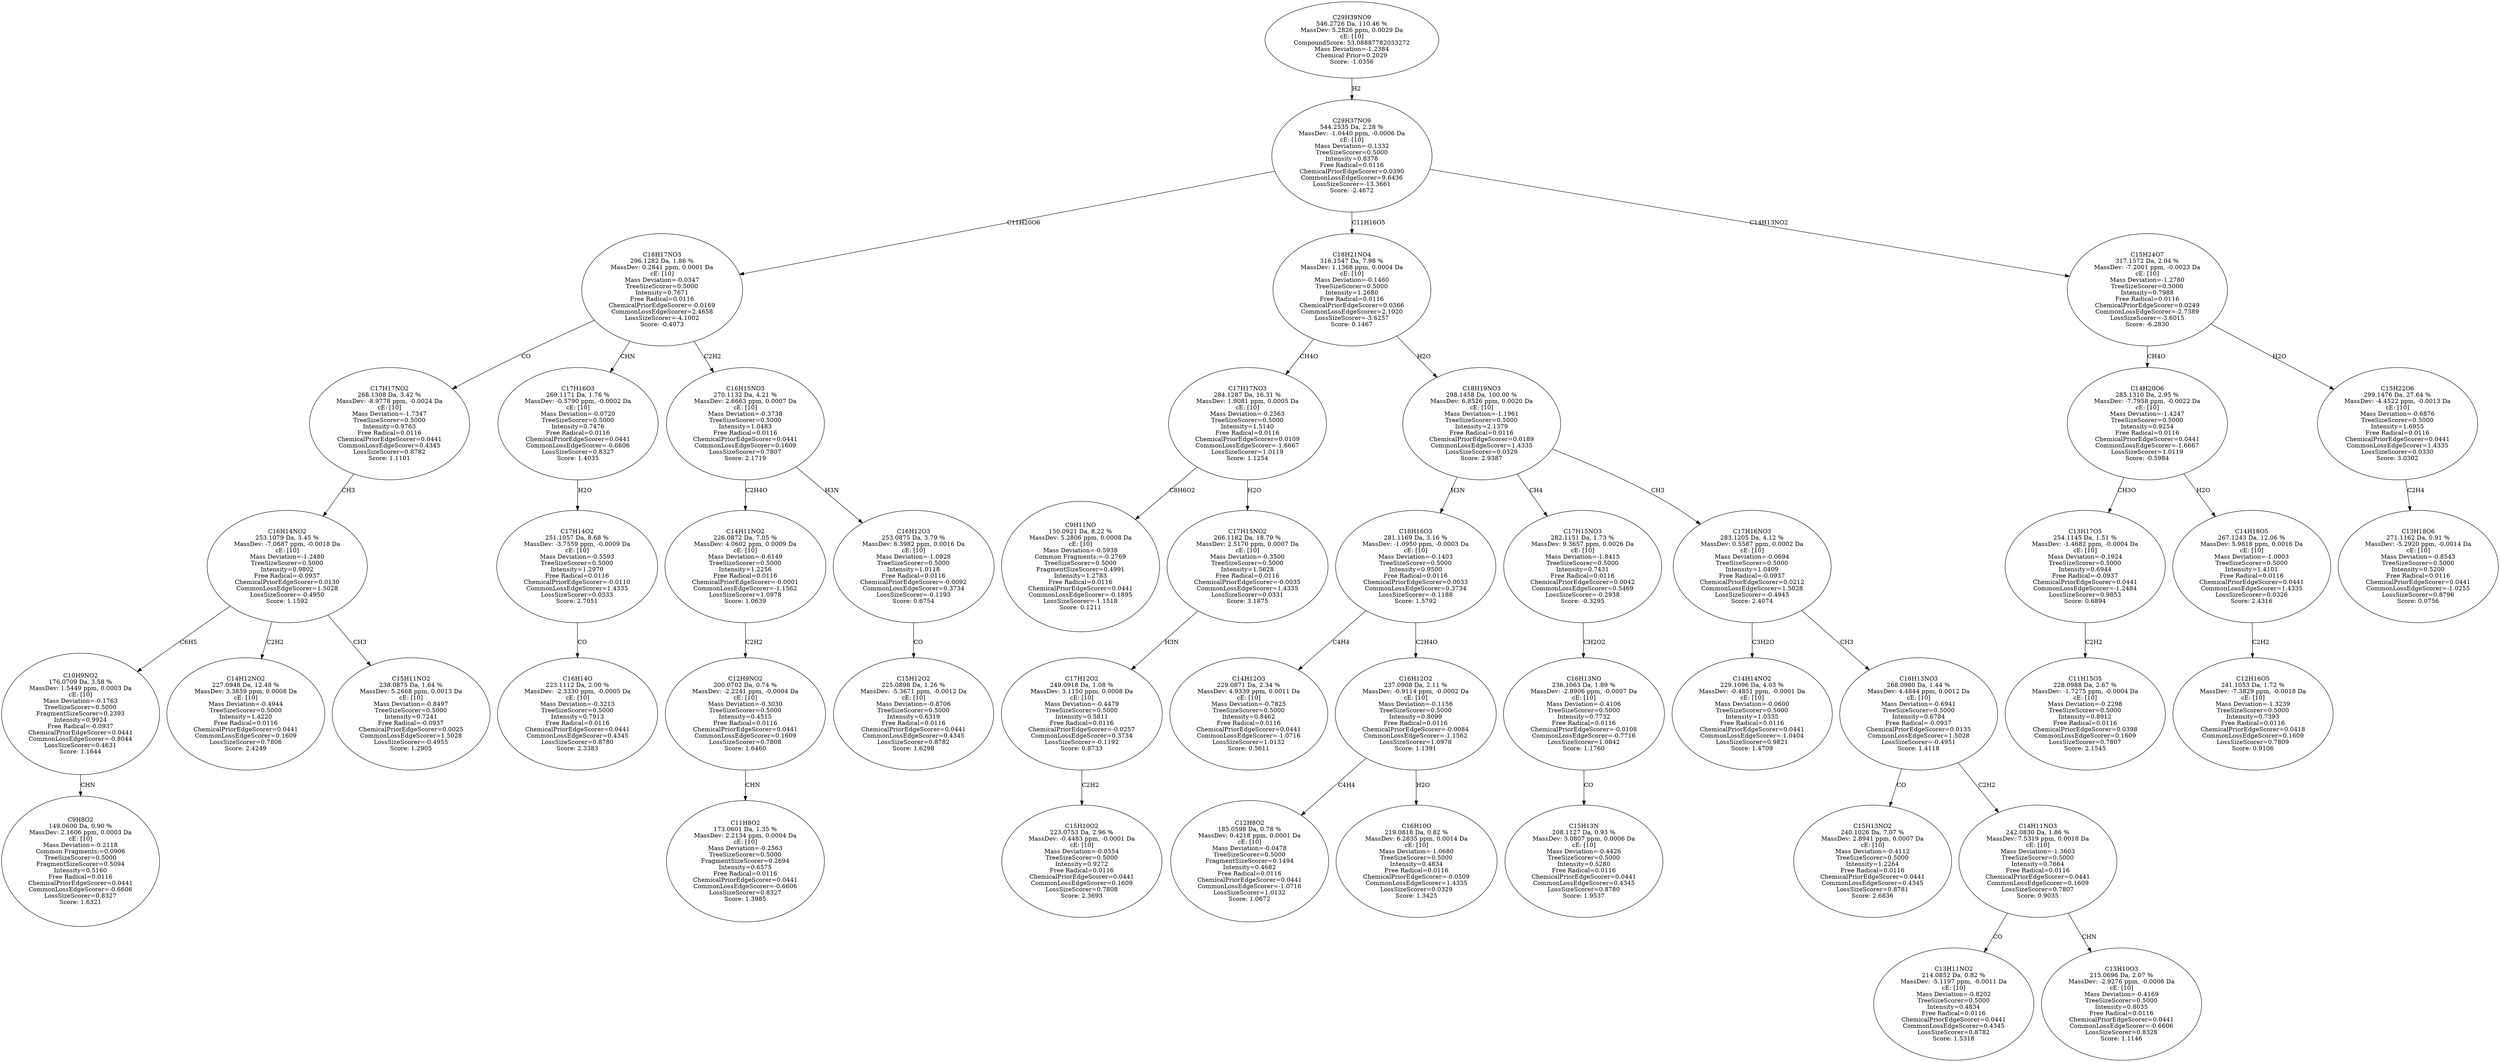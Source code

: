 strict digraph {
v1 [label="C9H8O2\n149.0600 Da, 0.90 %\nMassDev: 2.1606 ppm, 0.0003 Da\ncE: [10]\nMass Deviation=-0.2118\nCommon Fragments:=0.0906\nTreeSizeScorer=0.5000\nFragmentSizeScorer=0.5094\nIntensity=0.5160\nFree Radical=0.0116\nChemicalPriorEdgeScorer=0.0441\nCommonLossEdgeScorer=-0.6606\nLossSizeScorer=0.8327\nScore: 1.6321"];
v2 [label="C10H9NO2\n176.0709 Da, 3.58 %\nMassDev: 1.5449 ppm, 0.0003 Da\ncE: [10]\nMass Deviation=-0.1763\nTreeSizeScorer=0.5000\nFragmentSizeScorer=0.2393\nIntensity=0.9924\nFree Radical=-0.0937\nChemicalPriorEdgeScorer=0.0441\nCommonLossEdgeScorer=-0.8044\nLossSizeScorer=0.4631\nScore: 1.1644"];
v3 [label="C14H12NO2\n227.0948 Da, 12.48 %\nMassDev: 3.3859 ppm, 0.0008 Da\ncE: [10]\nMass Deviation=-0.4944\nTreeSizeScorer=0.5000\nIntensity=1.4220\nFree Radical=0.0116\nChemicalPriorEdgeScorer=0.0441\nCommonLossEdgeScorer=0.1609\nLossSizeScorer=0.7806\nScore: 2.4249"];
v4 [label="C15H11NO2\n238.0875 Da, 1.64 %\nMassDev: 5.2668 ppm, 0.0013 Da\ncE: [10]\nMass Deviation=-0.8497\nTreeSizeScorer=0.5000\nIntensity=0.7241\nFree Radical=-0.0937\nChemicalPriorEdgeScorer=0.0025\nCommonLossEdgeScorer=1.5028\nLossSizeScorer=-0.4955\nScore: 1.2905"];
v5 [label="C16H14NO2\n253.1079 Da, 3.45 %\nMassDev: -7.0687 ppm, -0.0018 Da\ncE: [10]\nMass Deviation=-1.2480\nTreeSizeScorer=0.5000\nIntensity=0.9802\nFree Radical=-0.0937\nChemicalPriorEdgeScorer=0.0130\nCommonLossEdgeScorer=1.5028\nLossSizeScorer=-0.4950\nScore: 1.1592"];
v6 [label="C17H17NO2\n268.1308 Da, 3.42 %\nMassDev: -8.9778 ppm, -0.0024 Da\ncE: [10]\nMass Deviation=-1.7347\nTreeSizeScorer=0.5000\nIntensity=0.9763\nFree Radical=0.0116\nChemicalPriorEdgeScorer=0.0441\nCommonLossEdgeScorer=0.4345\nLossSizeScorer=0.8782\nScore: 1.1101"];
v7 [label="C16H14O\n223.1112 Da, 2.00 %\nMassDev: -2.3330 ppm, -0.0005 Da\ncE: [10]\nMass Deviation=-0.3213\nTreeSizeScorer=0.5000\nIntensity=0.7913\nFree Radical=0.0116\nChemicalPriorEdgeScorer=0.0441\nCommonLossEdgeScorer=0.4345\nLossSizeScorer=0.8780\nScore: 2.3383"];
v8 [label="C17H14O2\n251.1057 Da, 8.68 %\nMassDev: -3.7559 ppm, -0.0009 Da\ncE: [10]\nMass Deviation=-0.5593\nTreeSizeScorer=0.5000\nIntensity=1.2970\nFree Radical=0.0116\nChemicalPriorEdgeScorer=-0.0110\nCommonLossEdgeScorer=1.4335\nLossSizeScorer=0.0333\nScore: 2.7051"];
v9 [label="C17H16O3\n269.1171 Da, 1.76 %\nMassDev: -0.5790 ppm, -0.0002 Da\ncE: [10]\nMass Deviation=-0.0720\nTreeSizeScorer=0.5000\nIntensity=0.7476\nFree Radical=0.0116\nChemicalPriorEdgeScorer=0.0441\nCommonLossEdgeScorer=-0.6606\nLossSizeScorer=0.8327\nScore: 1.4035"];
v10 [label="C11H8O2\n173.0601 Da, 1.35 %\nMassDev: 2.2134 ppm, 0.0004 Da\ncE: [10]\nMass Deviation=-0.2563\nTreeSizeScorer=0.5000\nFragmentSizeScorer=0.2694\nIntensity=0.6575\nFree Radical=0.0116\nChemicalPriorEdgeScorer=0.0441\nCommonLossEdgeScorer=-0.6606\nLossSizeScorer=0.8327\nScore: 1.3985"];
v11 [label="C12H9NO2\n200.0702 Da, 0.74 %\nMassDev: -2.2241 ppm, -0.0004 Da\ncE: [10]\nMass Deviation=-0.3030\nTreeSizeScorer=0.5000\nIntensity=0.4515\nFree Radical=0.0116\nChemicalPriorEdgeScorer=0.0441\nCommonLossEdgeScorer=0.1609\nLossSizeScorer=0.7808\nScore: 1.6460"];
v12 [label="C14H11NO2\n226.0872 Da, 7.05 %\nMassDev: 4.0602 ppm, 0.0009 Da\ncE: [10]\nMass Deviation=-0.6149\nTreeSizeScorer=0.5000\nIntensity=1.2256\nFree Radical=0.0116\nChemicalPriorEdgeScorer=-0.0001\nCommonLossEdgeScorer=-1.1562\nLossSizeScorer=1.0978\nScore: 1.0639"];
v13 [label="C15H12O2\n225.0898 Da, 1.26 %\nMassDev: -5.3671 ppm, -0.0012 Da\ncE: [10]\nMass Deviation=-0.8706\nTreeSizeScorer=0.5000\nIntensity=0.6319\nFree Radical=0.0116\nChemicalPriorEdgeScorer=0.0441\nCommonLossEdgeScorer=0.4345\nLossSizeScorer=0.8782\nScore: 1.6298"];
v14 [label="C16H12O3\n253.0875 Da, 3.79 %\nMassDev: 6.3982 ppm, 0.0016 Da\ncE: [10]\nMass Deviation=-1.0928\nTreeSizeScorer=0.5000\nIntensity=1.0118\nFree Radical=0.0116\nChemicalPriorEdgeScorer=-0.0092\nCommonLossEdgeScorer=0.3734\nLossSizeScorer=-0.1193\nScore: 0.6754"];
v15 [label="C16H15NO3\n270.1132 Da, 4.21 %\nMassDev: 2.6663 ppm, 0.0007 Da\ncE: [10]\nMass Deviation=-0.3738\nTreeSizeScorer=0.5000\nIntensity=1.0483\nFree Radical=0.0116\nChemicalPriorEdgeScorer=0.0441\nCommonLossEdgeScorer=0.1609\nLossSizeScorer=0.7807\nScore: 2.1719"];
v16 [label="C18H17NO3\n296.1282 Da, 1.86 %\nMassDev: 0.2841 ppm, 0.0001 Da\ncE: [10]\nMass Deviation=-0.0347\nTreeSizeScorer=0.5000\nIntensity=0.7671\nFree Radical=0.0116\nChemicalPriorEdgeScorer=-0.0169\nCommonLossEdgeScorer=2.4658\nLossSizeScorer=-4.1002\nScore: -0.4073"];
v17 [label="C9H11NO\n150.0921 Da, 8.22 %\nMassDev: 5.2806 ppm, 0.0008 Da\ncE: [10]\nMass Deviation=-0.5938\nCommon Fragments:=-0.2769\nTreeSizeScorer=0.5000\nFragmentSizeScorer=0.4991\nIntensity=1.2783\nFree Radical=0.0116\nChemicalPriorEdgeScorer=0.0441\nCommonLossEdgeScorer=-0.1895\nLossSizeScorer=-1.1518\nScore: 0.1211"];
v18 [label="C15H10O2\n223.0753 Da, 2.96 %\nMassDev: -0.4483 ppm, -0.0001 Da\ncE: [10]\nMass Deviation=-0.0554\nTreeSizeScorer=0.5000\nIntensity=0.9272\nFree Radical=0.0116\nChemicalPriorEdgeScorer=0.0441\nCommonLossEdgeScorer=0.1609\nLossSizeScorer=0.7808\nScore: 2.3693"];
v19 [label="C17H12O2\n249.0918 Da, 1.08 %\nMassDev: 3.1150 ppm, 0.0008 Da\ncE: [10]\nMass Deviation=-0.4479\nTreeSizeScorer=0.5000\nIntensity=0.5811\nFree Radical=0.0116\nChemicalPriorEdgeScorer=-0.0257\nCommonLossEdgeScorer=0.3734\nLossSizeScorer=-0.1192\nScore: 0.8733"];
v20 [label="C17H15NO2\n266.1182 Da, 18.79 %\nMassDev: 2.5170 ppm, 0.0007 Da\ncE: [10]\nMass Deviation=-0.3500\nTreeSizeScorer=0.5000\nIntensity=1.5628\nFree Radical=0.0116\nChemicalPriorEdgeScorer=-0.0035\nCommonLossEdgeScorer=1.4335\nLossSizeScorer=0.0331\nScore: 3.1875"];
v21 [label="C17H17NO3\n284.1287 Da, 16.31 %\nMassDev: 1.9081 ppm, 0.0005 Da\ncE: [10]\nMass Deviation=-0.2563\nTreeSizeScorer=0.5000\nIntensity=1.5140\nFree Radical=0.0116\nChemicalPriorEdgeScorer=0.0109\nCommonLossEdgeScorer=-1.6667\nLossSizeScorer=1.0119\nScore: 1.1254"];
v22 [label="C14H12O3\n229.0871 Da, 2.34 %\nMassDev: 4.9339 ppm, 0.0011 Da\ncE: [10]\nMass Deviation=-0.7825\nTreeSizeScorer=0.5000\nIntensity=0.8462\nFree Radical=0.0116\nChemicalPriorEdgeScorer=0.0441\nCommonLossEdgeScorer=-1.0716\nLossSizeScorer=1.0132\nScore: 0.5611"];
v23 [label="C12H8O2\n185.0598 Da, 0.78 %\nMassDev: 0.4218 ppm, 0.0001 Da\ncE: [10]\nMass Deviation=-0.0478\nTreeSizeScorer=0.5000\nFragmentSizeScorer=0.1494\nIntensity=0.4682\nFree Radical=0.0116\nChemicalPriorEdgeScorer=0.0441\nCommonLossEdgeScorer=-1.0716\nLossSizeScorer=1.0132\nScore: 1.0672"];
v24 [label="C16H10O\n219.0818 Da, 0.82 %\nMassDev: 6.2835 ppm, 0.0014 Da\ncE: [10]\nMass Deviation=-1.0680\nTreeSizeScorer=0.5000\nIntensity=0.4834\nFree Radical=0.0116\nChemicalPriorEdgeScorer=-0.0509\nCommonLossEdgeScorer=1.4335\nLossSizeScorer=0.0329\nScore: 1.3425"];
v25 [label="C16H12O2\n237.0908 Da, 2.11 %\nMassDev: -0.9114 ppm, -0.0002 Da\ncE: [10]\nMass Deviation=-0.1156\nTreeSizeScorer=0.5000\nIntensity=0.8099\nFree Radical=0.0116\nChemicalPriorEdgeScorer=-0.0084\nCommonLossEdgeScorer=-1.1562\nLossSizeScorer=1.0978\nScore: 1.1391"];
v26 [label="C18H16O3\n281.1169 Da, 3.16 %\nMassDev: -1.0950 ppm, -0.0003 Da\ncE: [10]\nMass Deviation=-0.1403\nTreeSizeScorer=0.5000\nIntensity=0.9500\nFree Radical=0.0116\nChemicalPriorEdgeScorer=0.0033\nCommonLossEdgeScorer=0.3734\nLossSizeScorer=-0.1188\nScore: 1.5792"];
v27 [label="C15H13N\n208.1127 Da, 0.93 %\nMassDev: 3.0807 ppm, 0.0006 Da\ncE: [10]\nMass Deviation=-0.4426\nTreeSizeScorer=0.5000\nIntensity=0.5280\nFree Radical=0.0116\nChemicalPriorEdgeScorer=0.0441\nCommonLossEdgeScorer=0.4345\nLossSizeScorer=0.8780\nScore: 1.9537"];
v28 [label="C16H13NO\n236.1063 Da, 1.89 %\nMassDev: -2.8906 ppm, -0.0007 Da\ncE: [10]\nMass Deviation=-0.4106\nTreeSizeScorer=0.5000\nIntensity=0.7732\nFree Radical=0.0116\nChemicalPriorEdgeScorer=-0.0108\nCommonLossEdgeScorer=-0.7716\nLossSizeScorer=1.0842\nScore: 1.1760"];
v29 [label="C17H15NO3\n282.1151 Da, 1.73 %\nMassDev: 9.3657 ppm, 0.0026 Da\ncE: [10]\nMass Deviation=-1.8415\nTreeSizeScorer=0.5000\nIntensity=0.7431\nFree Radical=0.0116\nChemicalPriorEdgeScorer=0.0042\nCommonLossEdgeScorer=0.5469\nLossSizeScorer=-0.2938\nScore: -0.3295"];
v30 [label="C14H14NO2\n229.1096 Da, 4.03 %\nMassDev: -0.4851 ppm, -0.0001 Da\ncE: [10]\nMass Deviation=-0.0600\nTreeSizeScorer=0.5000\nIntensity=1.0335\nFree Radical=0.0116\nChemicalPriorEdgeScorer=0.0441\nCommonLossEdgeScorer=-1.0404\nLossSizeScorer=0.9821\nScore: 1.4709"];
v31 [label="C15H13NO2\n240.1026 Da, 7.07 %\nMassDev: 2.8941 ppm, 0.0007 Da\ncE: [10]\nMass Deviation=-0.4112\nTreeSizeScorer=0.5000\nIntensity=1.2264\nFree Radical=0.0116\nChemicalPriorEdgeScorer=0.0441\nCommonLossEdgeScorer=0.4345\nLossSizeScorer=0.8781\nScore: 2.6836"];
v32 [label="C13H11NO2\n214.0852 Da, 0.82 %\nMassDev: -5.1197 ppm, -0.0011 Da\ncE: [10]\nMass Deviation=-0.8202\nTreeSizeScorer=0.5000\nIntensity=0.4834\nFree Radical=0.0116\nChemicalPriorEdgeScorer=0.0441\nCommonLossEdgeScorer=0.4345\nLossSizeScorer=0.8782\nScore: 1.5318"];
v33 [label="C13H10O3\n215.0696 Da, 2.07 %\nMassDev: -2.9276 ppm, -0.0006 Da\ncE: [10]\nMass Deviation=-0.4169\nTreeSizeScorer=0.5000\nIntensity=0.8035\nFree Radical=0.0116\nChemicalPriorEdgeScorer=0.0441\nCommonLossEdgeScorer=-0.6606\nLossSizeScorer=0.8328\nScore: 1.1146"];
v34 [label="C14H11NO3\n242.0830 Da, 1.86 %\nMassDev: 7.5319 ppm, 0.0018 Da\ncE: [10]\nMass Deviation=-1.3603\nTreeSizeScorer=0.5000\nIntensity=0.7664\nFree Radical=0.0116\nChemicalPriorEdgeScorer=0.0441\nCommonLossEdgeScorer=0.1609\nLossSizeScorer=0.7807\nScore: 0.9035"];
v35 [label="C16H13NO3\n268.0980 Da, 1.44 %\nMassDev: 4.4844 ppm, 0.0012 Da\ncE: [10]\nMass Deviation=-0.6941\nTreeSizeScorer=0.5000\nIntensity=0.6784\nFree Radical=-0.0937\nChemicalPriorEdgeScorer=0.0135\nCommonLossEdgeScorer=1.5028\nLossSizeScorer=-0.4951\nScore: 1.4118"];
v36 [label="C17H16NO3\n283.1205 Da, 4.12 %\nMassDev: 0.5587 ppm, 0.0002 Da\ncE: [10]\nMass Deviation=-0.0694\nTreeSizeScorer=0.5000\nIntensity=1.0409\nFree Radical=-0.0937\nChemicalPriorEdgeScorer=0.0212\nCommonLossEdgeScorer=1.5028\nLossSizeScorer=-0.4945\nScore: 2.4074"];
v37 [label="C18H19NO3\n298.1458 Da, 100.00 %\nMassDev: 6.8526 ppm, 0.0020 Da\ncE: [10]\nMass Deviation=-1.1961\nTreeSizeScorer=0.5000\nIntensity=2.1379\nFree Radical=0.0116\nChemicalPriorEdgeScorer=0.0189\nCommonLossEdgeScorer=1.4335\nLossSizeScorer=0.0329\nScore: 2.9387"];
v38 [label="C18H21NO4\n316.1547 Da, 7.98 %\nMassDev: 1.1368 ppm, 0.0004 Da\ncE: [10]\nMass Deviation=-0.1460\nTreeSizeScorer=0.5000\nIntensity=1.2680\nFree Radical=0.0116\nChemicalPriorEdgeScorer=0.0366\nCommonLossEdgeScorer=2.1020\nLossSizeScorer=-3.6257\nScore: 0.1467"];
v39 [label="C11H15O5\n228.0988 Da, 2.67 %\nMassDev: -1.7275 ppm, -0.0004 Da\ncE: [10]\nMass Deviation=-0.2298\nTreeSizeScorer=0.5000\nIntensity=0.8912\nFree Radical=0.0116\nChemicalPriorEdgeScorer=0.0398\nCommonLossEdgeScorer=0.1609\nLossSizeScorer=0.7807\nScore: 2.1545"];
v40 [label="C13H17O5\n254.1145 Da, 1.51 %\nMassDev: -1.4682 ppm, -0.0004 Da\ncE: [10]\nMass Deviation=-0.1924\nTreeSizeScorer=0.5000\nIntensity=0.6944\nFree Radical=-0.0937\nChemicalPriorEdgeScorer=0.0441\nCommonLossEdgeScorer=-1.2484\nLossSizeScorer=0.9853\nScore: 0.6894"];
v41 [label="C12H16O5\n241.1053 Da, 1.72 %\nMassDev: -7.3829 ppm, -0.0018 Da\ncE: [10]\nMass Deviation=-1.3239\nTreeSizeScorer=0.5000\nIntensity=0.7393\nFree Radical=0.0116\nChemicalPriorEdgeScorer=0.0418\nCommonLossEdgeScorer=0.1609\nLossSizeScorer=0.7809\nScore: 0.9106"];
v42 [label="C14H18O5\n267.1243 Da, 12.06 %\nMassDev: 5.9818 ppm, 0.0016 Da\ncE: [10]\nMass Deviation=-1.0003\nTreeSizeScorer=0.5000\nIntensity=1.4101\nFree Radical=0.0116\nChemicalPriorEdgeScorer=0.0441\nCommonLossEdgeScorer=1.4335\nLossSizeScorer=0.0326\nScore: 2.4316"];
v43 [label="C14H20O6\n285.1310 Da, 2.95 %\nMassDev: -7.7958 ppm, -0.0022 Da\ncE: [10]\nMass Deviation=-1.4247\nTreeSizeScorer=0.5000\nIntensity=0.9254\nFree Radical=0.0116\nChemicalPriorEdgeScorer=0.0441\nCommonLossEdgeScorer=-1.6667\nLossSizeScorer=1.0119\nScore: -0.5984"];
v44 [label="C13H18O6\n271.1162 Da, 0.91 %\nMassDev: -5.2920 ppm, -0.0014 Da\ncE: [10]\nMass Deviation=-0.8543\nTreeSizeScorer=0.5000\nIntensity=0.5200\nFree Radical=0.0116\nChemicalPriorEdgeScorer=0.0441\nCommonLossEdgeScorer=-1.0255\nLossSizeScorer=0.8796\nScore: 0.0756"];
v45 [label="C15H22O6\n299.1476 Da, 27.64 %\nMassDev: -4.4522 ppm, -0.0013 Da\ncE: [10]\nMass Deviation=-0.6876\nTreeSizeScorer=0.5000\nIntensity=1.6955\nFree Radical=0.0116\nChemicalPriorEdgeScorer=0.0441\nCommonLossEdgeScorer=1.4335\nLossSizeScorer=0.0330\nScore: 3.0302"];
v46 [label="C15H24O7\n317.1572 Da, 2.04 %\nMassDev: -7.2001 ppm, -0.0023 Da\ncE: [10]\nMass Deviation=-1.2780\nTreeSizeScorer=0.5000\nIntensity=0.7988\nFree Radical=0.0116\nChemicalPriorEdgeScorer=0.0249\nCommonLossEdgeScorer=-2.7389\nLossSizeScorer=-3.6015\nScore: -6.2830"];
v47 [label="C29H37NO9\n544.2535 Da, 2.28 %\nMassDev: -1.0440 ppm, -0.0006 Da\ncE: [10]\nMass Deviation=-0.1332\nTreeSizeScorer=0.5000\nIntensity=0.8378\nFree Radical=0.0116\nChemicalPriorEdgeScorer=0.0390\nCommonLossEdgeScorer=9.6436\nLossSizeScorer=-13.3661\nScore: -2.4672"];
v48 [label="C29H39NO9\n546.2726 Da, 110.46 %\nMassDev: 5.2826 ppm, 0.0029 Da\ncE: [10]\nCompoundScore: 53.08887782033272\nMass Deviation=-1.2384\nChemical Prior=0.2029\nScore: -1.0356"];
v2 -> v1 [label="CHN"];
v5 -> v2 [label="C6H5"];
v5 -> v3 [label="C2H2"];
v5 -> v4 [label="CH3"];
v6 -> v5 [label="CH3"];
v16 -> v6 [label="CO"];
v8 -> v7 [label="CO"];
v9 -> v8 [label="H2O"];
v16 -> v9 [label="CHN"];
v11 -> v10 [label="CHN"];
v12 -> v11 [label="C2H2"];
v15 -> v12 [label="C2H4O"];
v14 -> v13 [label="CO"];
v15 -> v14 [label="H3N"];
v16 -> v15 [label="C2H2"];
v47 -> v16 [label="C11H20O6"];
v21 -> v17 [label="C8H6O2"];
v19 -> v18 [label="C2H2"];
v20 -> v19 [label="H3N"];
v21 -> v20 [label="H2O"];
v38 -> v21 [label="CH4O"];
v26 -> v22 [label="C4H4"];
v25 -> v23 [label="C4H4"];
v25 -> v24 [label="H2O"];
v26 -> v25 [label="C2H4O"];
v37 -> v26 [label="H3N"];
v28 -> v27 [label="CO"];
v29 -> v28 [label="CH2O2"];
v37 -> v29 [label="CH4"];
v36 -> v30 [label="C3H2O"];
v35 -> v31 [label="CO"];
v34 -> v32 [label="CO"];
v34 -> v33 [label="CHN"];
v35 -> v34 [label="C2H2"];
v36 -> v35 [label="CH3"];
v37 -> v36 [label="CH3"];
v38 -> v37 [label="H2O"];
v47 -> v38 [label="C11H16O5"];
v40 -> v39 [label="C2H2"];
v43 -> v40 [label="CH3O"];
v42 -> v41 [label="C2H2"];
v43 -> v42 [label="H2O"];
v46 -> v43 [label="CH4O"];
v45 -> v44 [label="C2H4"];
v46 -> v45 [label="H2O"];
v47 -> v46 [label="C14H13NO2"];
v48 -> v47 [label="H2"];
}